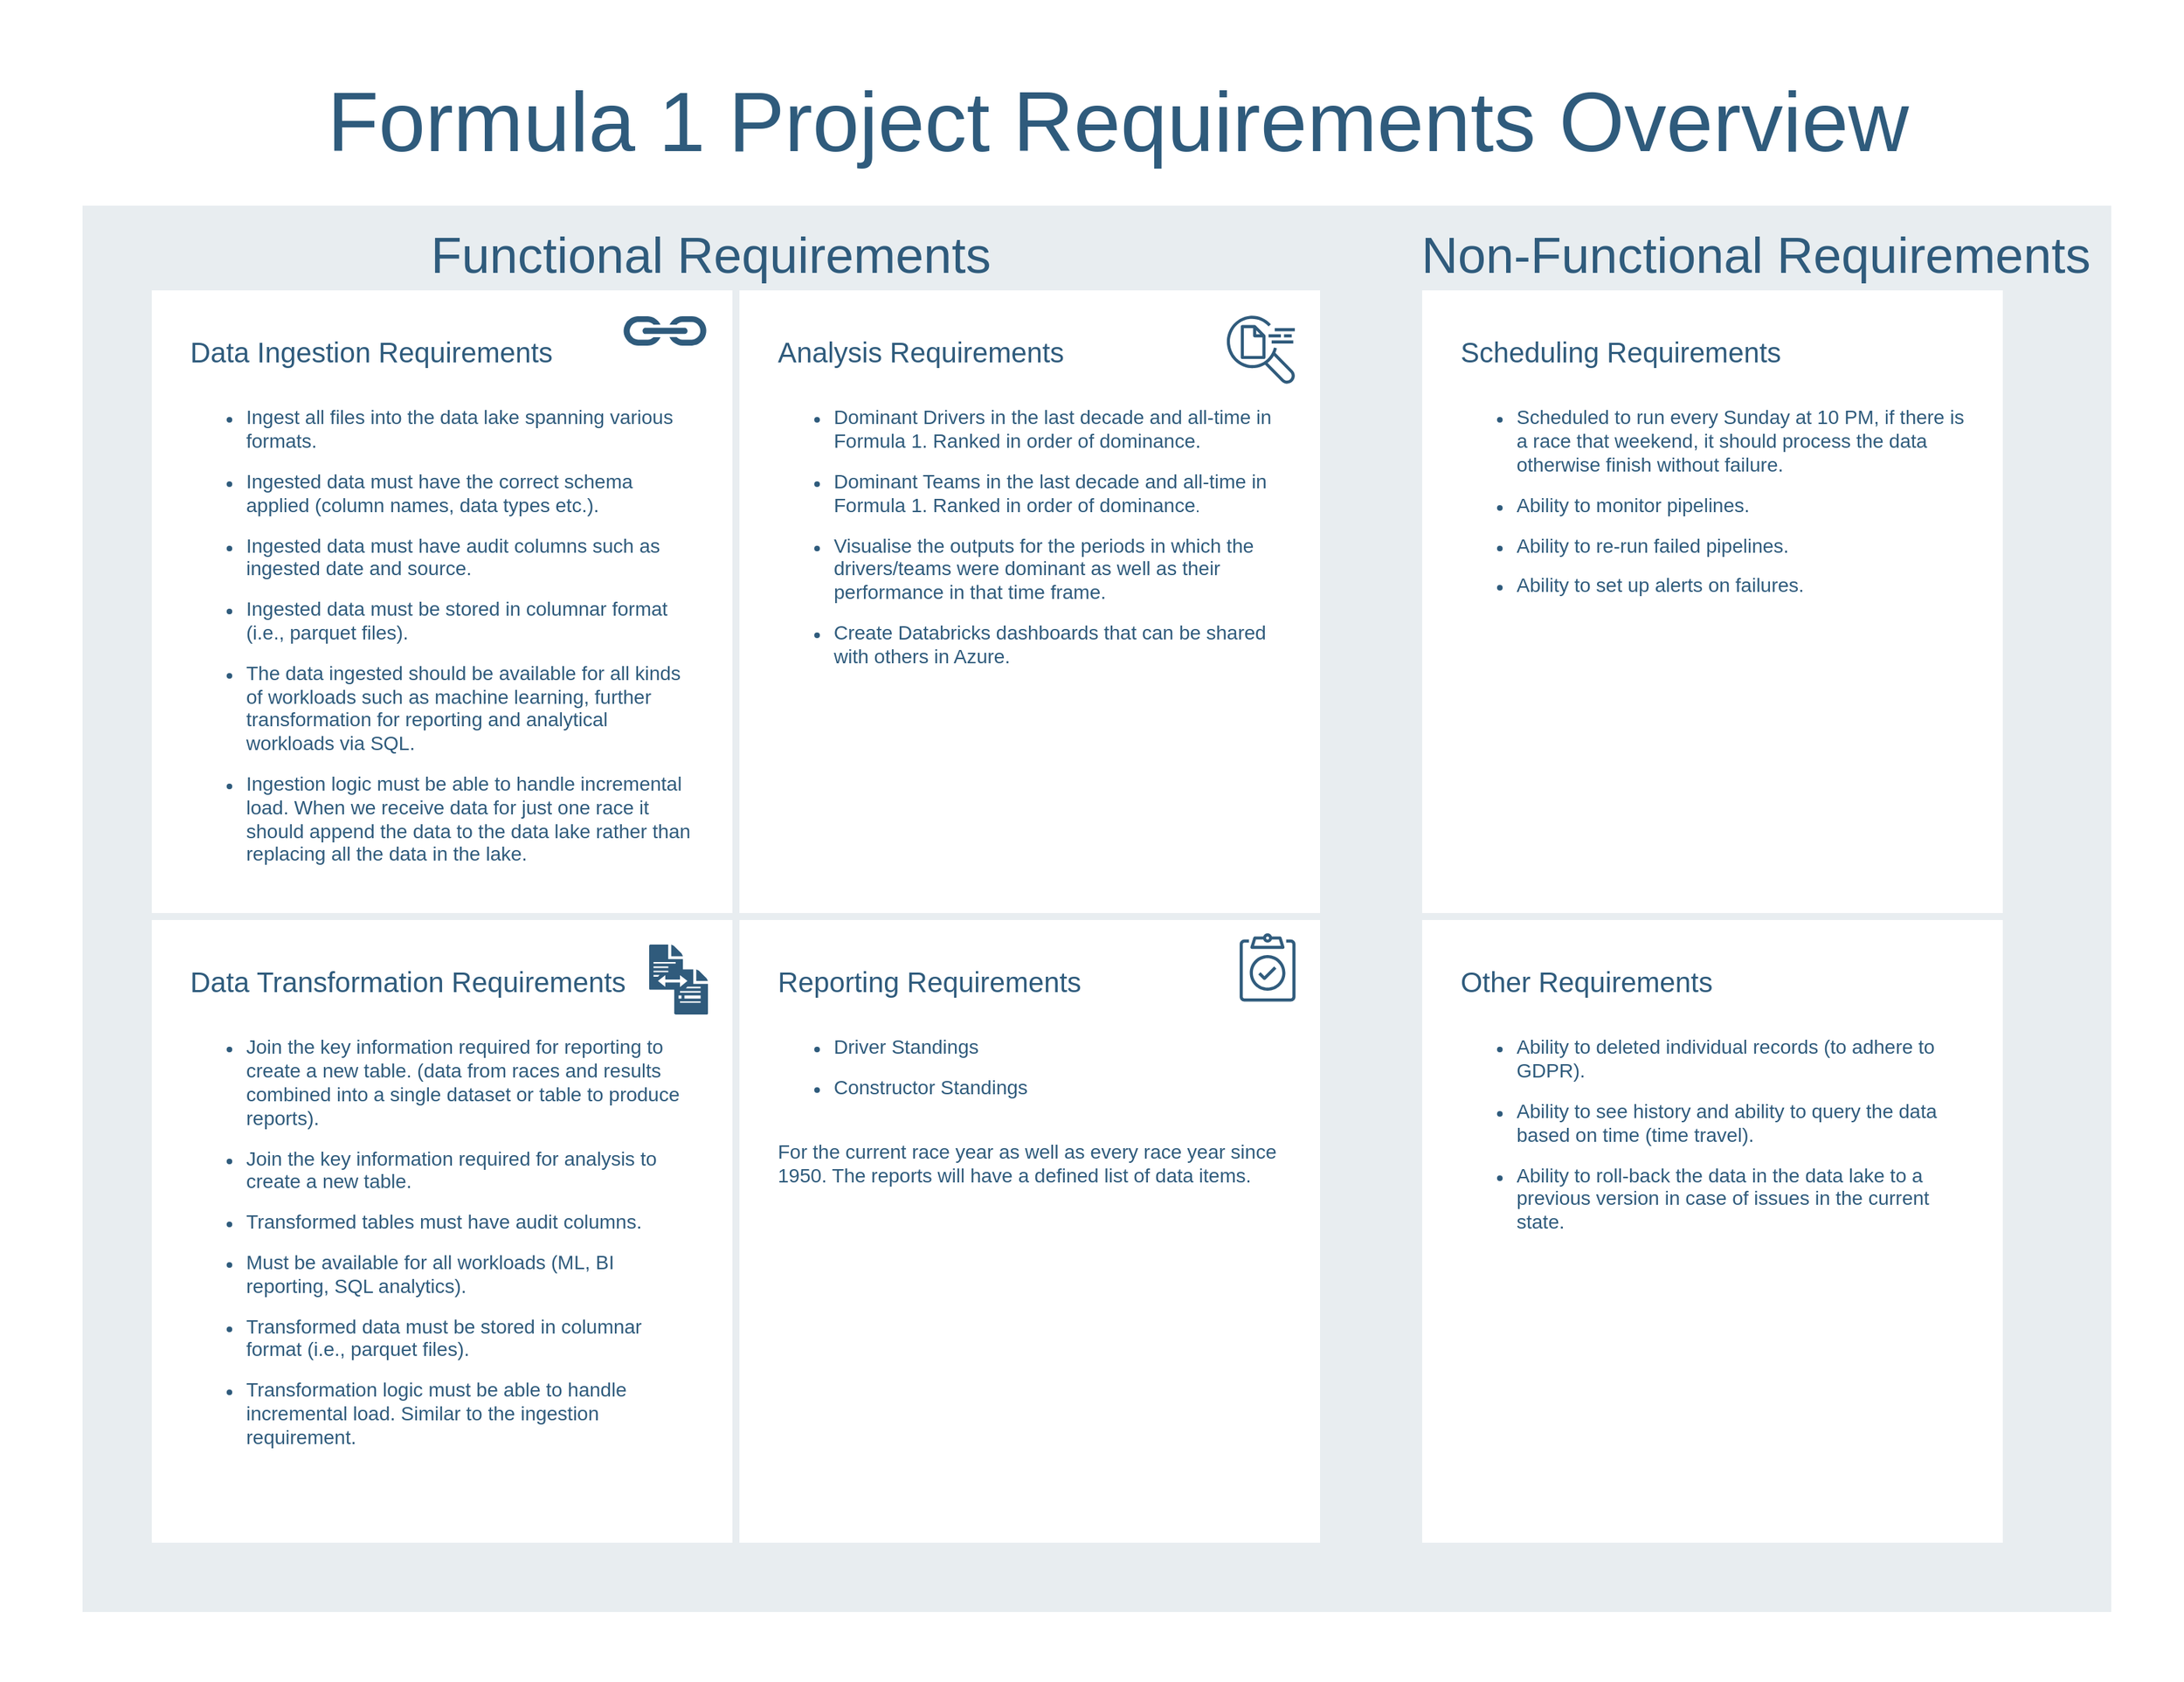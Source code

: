 <mxfile version="21.7.4" type="device">
  <diagram id="07fea595-8f29-1299-0266-81d95cde20df" name="Page-1">
    <mxGraphModel dx="4387" dy="1139" grid="0" gridSize="10" guides="1" tooltips="1" connect="1" arrows="1" fold="1" page="1" pageScale="1" pageWidth="1169" pageHeight="827" background="#ffffff" math="0" shadow="0">
      <root>
        <mxCell id="0" />
        <mxCell id="1" parent="0" />
        <mxCell id="JTahXnamlg6C21jzx0TI-747" value="" style="rounded=0;whiteSpace=wrap;html=1;shadow=0;labelBackgroundColor=none;strokeWidth=3;fontSize=60;align=left;strokeColor=none;" vertex="1" parent="1">
          <mxGeometry x="-2316" y="15" width="1560" height="1201" as="geometry" />
        </mxCell>
        <mxCell id="698" value="" style="rounded=0;whiteSpace=wrap;html=1;shadow=0;labelBackgroundColor=none;strokeColor=none;strokeWidth=3;fillColor=#e8edf0;fontSize=60;fontColor=#2F5B7C;align=left;" parent="1" vertex="1">
          <mxGeometry x="-2257" y="162" width="1450" height="1005" as="geometry" />
        </mxCell>
        <mxCell id="708" value="Formula 1 Project Requirements Overview" style="text;html=1;resizable=0;points=[];autosize=1;align=left;verticalAlign=top;spacingTop=-4;fontSize=60;fontColor=#2F5B7C;fillColor=#FFFFFF;" parent="1" vertex="1">
          <mxGeometry x="-2084" y="64" width="1148" height="78" as="geometry" />
        </mxCell>
        <mxCell id="JTahXnamlg6C21jzx0TI-730" value="&lt;font style=&quot;font-size: 36px;&quot;&gt;Functional Requirements&lt;/font&gt;" style="text;html=1;resizable=0;points=[];autosize=1;align=left;verticalAlign=top;spacingTop=-4;fontSize=60;fontColor=#2F5B7C;" vertex="1" parent="1">
          <mxGeometry x="-2010" y="151" width="420" height="80" as="geometry" />
        </mxCell>
        <mxCell id="JTahXnamlg6C21jzx0TI-732" value="" style="group" vertex="1" connectable="0" parent="1">
          <mxGeometry x="-1790" y="220" width="420" height="450" as="geometry" />
        </mxCell>
        <mxCell id="JTahXnamlg6C21jzx0TI-725" value="&lt;div&gt;&lt;font style=&quot;font-size: 20px;&quot;&gt;Analysis Requirements&lt;/font&gt;&lt;/div&gt;&lt;div&gt;&lt;br&gt;&lt;/div&gt;&lt;div&gt;&lt;ul&gt;&lt;li&gt;&lt;span style=&quot;font-size: 14px;&quot;&gt;Dominant Drivers in the last decade and all-time in Formula 1. Ranked in order of dominance.&lt;/span&gt;&lt;/li&gt;&lt;/ul&gt;&lt;ul&gt;&lt;li&gt;&lt;span style=&quot;font-size: 14px;&quot;&gt;Dominant Teams&amp;nbsp;&lt;/span&gt;&lt;font style=&quot;font-size: 14px;&quot;&gt;in the last decade and all-time in Formula 1. Ranked in order of dominance&lt;/font&gt;.&lt;/li&gt;&lt;/ul&gt;&lt;ul&gt;&lt;li&gt;&lt;span style=&quot;font-size: 14px;&quot;&gt;Visualise the outputs for the periods in which the drivers/teams were dominant as well as their performance in that time frame.&lt;/span&gt;&lt;/li&gt;&lt;/ul&gt;&lt;ul&gt;&lt;li&gt;&lt;span style=&quot;font-size: 14px;&quot;&gt;Create Databricks dashboards that can be shared with others in Azure.&lt;/span&gt;&lt;/li&gt;&lt;/ul&gt;&lt;/div&gt;" style="rounded=0;whiteSpace=wrap;html=1;shadow=0;labelBackgroundColor=none;strokeColor=#e8edf0;strokeWidth=5;fillColor=#ffffff;fontSize=12;fontColor=#2F5B7C;align=left;verticalAlign=top;spacing=30;" vertex="1" parent="JTahXnamlg6C21jzx0TI-732">
          <mxGeometry width="420" height="450" as="geometry" />
        </mxCell>
        <mxCell id="JTahXnamlg6C21jzx0TI-726" value="" style="sketch=0;outlineConnect=0;fontColor=#232F3E;gradientColor=none;fillColor=#305b7c;strokeColor=none;dashed=0;verticalLabelPosition=bottom;verticalAlign=top;align=center;html=1;fontSize=12;fontStyle=0;aspect=fixed;shape=mxgraph.aws4.datasync_discovery;hachureGap=4;jiggle=2;curveFitting=1;fontFamily=Architects Daughter;fontSource=https%3A%2F%2Ffonts.googleapis.com%2Fcss%3Ffamily%3DArchitects%2BDaughter;" vertex="1" parent="JTahXnamlg6C21jzx0TI-732">
          <mxGeometry x="350" y="20" width="50" height="49.36" as="geometry" />
        </mxCell>
        <mxCell id="JTahXnamlg6C21jzx0TI-733" value="" style="group" vertex="1" connectable="0" parent="1">
          <mxGeometry x="-2210" y="220" width="420" height="450" as="geometry" />
        </mxCell>
        <mxCell id="700" value="&lt;font style=&quot;font-size: 20px;&quot;&gt;Data Ingestion Requirements&lt;br&gt;&lt;/font&gt;&lt;font style=&quot;&quot;&gt;&lt;br style=&quot;font-size: 12px&quot;&gt;&lt;ul style=&quot;&quot;&gt;&lt;li style=&quot;&quot;&gt;&lt;font style=&quot;font-size: 14px;&quot;&gt;Ingest all files into the data lake spanning various formats.&lt;/font&gt;&lt;/li&gt;&lt;/ul&gt;&lt;ul style=&quot;&quot;&gt;&lt;li style=&quot;&quot;&gt;&lt;font style=&quot;font-size: 14px;&quot;&gt;Ingested data must have the correct schema applied (column names, data types etc.).&lt;/font&gt;&lt;/li&gt;&lt;/ul&gt;&lt;ul style=&quot;&quot;&gt;&lt;li style=&quot;&quot;&gt;&lt;font style=&quot;font-size: 14px;&quot;&gt;Ingested data must have audit columns such as ingested date and source.&lt;/font&gt;&lt;/li&gt;&lt;/ul&gt;&lt;ul style=&quot;&quot;&gt;&lt;li style=&quot;&quot;&gt;&lt;font style=&quot;font-size: 14px;&quot;&gt;Ingested data must be stored in columnar format (i.e., parquet files).&lt;/font&gt;&lt;/li&gt;&lt;/ul&gt;&lt;ul style=&quot;&quot;&gt;&lt;li style=&quot;&quot;&gt;&lt;font style=&quot;font-size: 14px;&quot;&gt;The data ingested should be available for all kinds of workloads such as machine learning, further transformation for reporting and analytical workloads via SQL.&lt;/font&gt;&lt;/li&gt;&lt;/ul&gt;&lt;ul style=&quot;&quot;&gt;&lt;li style=&quot;&quot;&gt;&lt;font style=&quot;font-size: 14px;&quot;&gt;Ingestion logic must be able to handle incremental load. When we receive data for just one race it should append the data to the data lake rather than replacing all the data in the lake.&amp;nbsp;&lt;/font&gt;&lt;/li&gt;&lt;/ul&gt;&lt;/font&gt;" style="rounded=0;whiteSpace=wrap;html=1;shadow=0;labelBackgroundColor=none;strokeColor=#e8edf0;strokeWidth=5;fillColor=#ffffff;fontSize=12;fontColor=#2F5B7C;align=left;verticalAlign=top;spacing=30;" parent="JTahXnamlg6C21jzx0TI-733" vertex="1">
          <mxGeometry width="420" height="450" as="geometry" />
        </mxCell>
        <mxCell id="719" value="" style="shadow=0;dashed=0;html=1;strokeColor=none;fillColor=#2F5B7C;labelPosition=center;verticalLabelPosition=bottom;verticalAlign=top;outlineConnect=0;shape=mxgraph.office.concepts.link;labelBackgroundColor=none;fontSize=10;fontColor=#000000;align=left;" parent="JTahXnamlg6C21jzx0TI-733" vertex="1">
          <mxGeometry x="339" y="21" width="61" height="21" as="geometry" />
        </mxCell>
        <mxCell id="JTahXnamlg6C21jzx0TI-734" value="" style="group" vertex="1" connectable="0" parent="1">
          <mxGeometry x="-2210" y="670" width="420" height="450" as="geometry" />
        </mxCell>
        <mxCell id="JTahXnamlg6C21jzx0TI-722" value="&lt;div&gt;&lt;font style=&quot;font-size: 20px;&quot;&gt;Data Transformation Requirements&lt;/font&gt;&lt;/div&gt;&lt;div&gt;&lt;br&gt;&lt;/div&gt;&lt;div&gt;&lt;ul&gt;&lt;li&gt;&lt;font style=&quot;font-size: 14px;&quot;&gt;Join the key information required for reporting to create a new table. (data from races and results combined into a single dataset or table to produce reports).&lt;/font&gt;&lt;/li&gt;&lt;/ul&gt;&lt;ul&gt;&lt;li&gt;&lt;font style=&quot;font-size: 14px;&quot;&gt;Join the key information required for analysis to create a new table.&lt;/font&gt;&lt;/li&gt;&lt;/ul&gt;&lt;ul&gt;&lt;li&gt;&lt;font style=&quot;font-size: 14px;&quot;&gt;Transformed tables must have audit columns.&lt;/font&gt;&lt;/li&gt;&lt;/ul&gt;&lt;ul&gt;&lt;li&gt;&lt;font style=&quot;font-size: 14px;&quot;&gt;Must be available for all workloads (ML, BI reporting, SQL analytics).&lt;/font&gt;&lt;/li&gt;&lt;/ul&gt;&lt;ul&gt;&lt;li&gt;&lt;font style=&quot;font-size: 14px;&quot;&gt;Transformed data must be stored in columnar format (i.e., parquet files).&lt;/font&gt;&lt;/li&gt;&lt;/ul&gt;&lt;ul&gt;&lt;li&gt;&lt;font style=&quot;font-size: 14px;&quot;&gt;Transformation logic must be able to handle incremental load. Similar to the ingestion requirement.&lt;/font&gt;&lt;/li&gt;&lt;/ul&gt;&lt;/div&gt;" style="rounded=0;whiteSpace=wrap;html=1;shadow=0;labelBackgroundColor=none;strokeColor=#e8edf0;strokeWidth=5;fillColor=#ffffff;fontSize=12;fontColor=#2F5B7C;align=left;verticalAlign=top;spacing=30;" vertex="1" parent="JTahXnamlg6C21jzx0TI-734">
          <mxGeometry width="420" height="450" as="geometry" />
        </mxCell>
        <mxCell id="JTahXnamlg6C21jzx0TI-728" value="" style="sketch=0;pointerEvents=1;shadow=0;dashed=0;html=1;strokeColor=none;labelPosition=center;verticalLabelPosition=bottom;verticalAlign=top;align=center;fillColor=#305b7c;shape=mxgraph.mscae.oms.track_changes;hachureGap=4;jiggle=2;curveFitting=1;fontFamily=Architects Daughter;fontSource=https%3A%2F%2Ffonts.googleapis.com%2Fcss%3Ffamily%3DArchitects%2BDaughter;fontSize=20;" vertex="1" parent="JTahXnamlg6C21jzx0TI-734">
          <mxGeometry x="358" y="20" width="42" height="50" as="geometry" />
        </mxCell>
        <mxCell id="JTahXnamlg6C21jzx0TI-736" value="" style="group" vertex="1" connectable="0" parent="1">
          <mxGeometry x="-1790" y="670" width="420" height="450" as="geometry" />
        </mxCell>
        <mxCell id="JTahXnamlg6C21jzx0TI-723" value="&lt;font style=&quot;font-size: 20px;&quot;&gt;Reporting Requirements&lt;br&gt;&lt;/font&gt;&lt;font style=&quot;&quot;&gt;&lt;br style=&quot;font-size: 12px&quot;&gt;&lt;ul style=&quot;&quot;&gt;&lt;li style=&quot;&quot;&gt;&lt;span style=&quot;font-size: 14px;&quot;&gt;Driver Standings&lt;/span&gt;&lt;/li&gt;&lt;/ul&gt;&lt;ul style=&quot;&quot;&gt;&lt;li style=&quot;&quot;&gt;&lt;span style=&quot;font-size: 14px;&quot;&gt;Constructor Standings&lt;/span&gt;&lt;/li&gt;&lt;/ul&gt;&lt;div&gt;&lt;span style=&quot;font-size: 14px;&quot;&gt;&lt;br&gt;&lt;/span&gt;&lt;/div&gt;&lt;div&gt;&lt;span style=&quot;font-size: 14px;&quot;&gt;For the current race year as well as every race year since 1950. The reports will have a defined list of data items.&lt;/span&gt;&lt;/div&gt;&lt;/font&gt;" style="rounded=0;whiteSpace=wrap;html=1;shadow=0;labelBackgroundColor=none;strokeColor=#e8edf0;strokeWidth=5;fillColor=#ffffff;fontSize=12;fontColor=#2F5B7C;align=left;verticalAlign=top;spacing=30;" vertex="1" parent="JTahXnamlg6C21jzx0TI-736">
          <mxGeometry width="420" height="450" as="geometry" />
        </mxCell>
        <mxCell id="JTahXnamlg6C21jzx0TI-724" value="" style="sketch=0;outlineConnect=0;fontColor=#232F3E;gradientColor=none;fillColor=#315c7d;strokeColor=none;dashed=0;verticalLabelPosition=bottom;verticalAlign=top;align=center;html=1;fontSize=12;fontStyle=0;aspect=fixed;pointerEvents=1;shape=mxgraph.aws4.backup_compliance_reporting;hachureGap=4;jiggle=2;curveFitting=1;fontFamily=Architects Daughter;fontSource=https%3A%2F%2Ffonts.googleapis.com%2Fcss%3Ffamily%3DArchitects%2BDaughter;" vertex="1" parent="JTahXnamlg6C21jzx0TI-736">
          <mxGeometry x="360" y="12" width="40" height="48.75" as="geometry" />
        </mxCell>
        <mxCell id="JTahXnamlg6C21jzx0TI-737" value="&lt;font style=&quot;font-size: 36px;&quot;&gt;Non-Functional Requirements&lt;/font&gt;" style="text;html=1;resizable=0;points=[];autosize=1;align=left;verticalAlign=top;spacingTop=-4;fontSize=60;fontColor=#2F5B7C;" vertex="1" parent="1">
          <mxGeometry x="-1302" y="151" width="496" height="78" as="geometry" />
        </mxCell>
        <mxCell id="JTahXnamlg6C21jzx0TI-738" value="" style="group;fillColor=default;" vertex="1" connectable="0" parent="1">
          <mxGeometry x="-1302" y="220" width="420" height="450" as="geometry" />
        </mxCell>
        <mxCell id="JTahXnamlg6C21jzx0TI-739" value="&lt;div&gt;&lt;font style=&quot;font-size: 20px;&quot;&gt;Scheduling Requirements&lt;/font&gt;&lt;/div&gt;&lt;div&gt;&lt;br&gt;&lt;/div&gt;&lt;div&gt;&lt;ul&gt;&lt;li&gt;&lt;span style=&quot;font-size: 14px;&quot;&gt;Scheduled to run every Sunday at 10 PM, if there is a race that weekend, it should process the data otherwise finish without failure.&lt;/span&gt;&lt;/li&gt;&lt;/ul&gt;&lt;ul&gt;&lt;li&gt;&lt;span style=&quot;font-size: 14px;&quot;&gt;Ability to monitor pipelines.&lt;/span&gt;&lt;/li&gt;&lt;/ul&gt;&lt;ul&gt;&lt;li&gt;&lt;span style=&quot;font-size: 14px;&quot;&gt;Ability to re-run failed pipelines.&lt;/span&gt;&lt;/li&gt;&lt;/ul&gt;&lt;ul&gt;&lt;li&gt;&lt;span style=&quot;font-size: 14px;&quot;&gt;Ability to set up alerts on failures.&lt;/span&gt;&lt;/li&gt;&lt;/ul&gt;&lt;/div&gt;" style="rounded=0;whiteSpace=wrap;html=1;shadow=0;labelBackgroundColor=none;strokeColor=#e8edf0;strokeWidth=5;fillColor=#ffffff;fontSize=12;fontColor=#2F5B7C;align=left;verticalAlign=top;spacing=30;" vertex="1" parent="JTahXnamlg6C21jzx0TI-738">
          <mxGeometry width="420" height="450" as="geometry" />
        </mxCell>
        <mxCell id="JTahXnamlg6C21jzx0TI-742" value="" style="shape=image;html=1;verticalAlign=top;verticalLabelPosition=bottom;labelBackgroundColor=#ffffff;imageAspect=0;aspect=fixed;image=https://cdn4.iconfinder.com/data/icons/evil-icons-user-interface/64/clock-128.png;sketch=1;hachureGap=4;jiggle=2;curveFitting=1;fontFamily=Architects Daughter;fontSource=https%3A%2F%2Ffonts.googleapis.com%2Fcss%3Ffamily%3DArchitects%2BDaughter;fontSize=20;imageBackground=none;" vertex="1" parent="JTahXnamlg6C21jzx0TI-738">
          <mxGeometry x="354" y="17" width="51" height="51" as="geometry" />
        </mxCell>
        <mxCell id="JTahXnamlg6C21jzx0TI-743" style="edgeStyle=orthogonalEdgeStyle;rounded=0;sketch=1;hachureGap=4;jiggle=2;curveFitting=1;orthogonalLoop=1;jettySize=auto;html=1;exitX=0.5;exitY=1;exitDx=0;exitDy=0;fontFamily=Architects Daughter;fontSource=https%3A%2F%2Ffonts.googleapis.com%2Fcss%3Ffamily%3DArchitects%2BDaughter;fontSize=16;" edge="1" parent="1" source="698" target="698">
          <mxGeometry relative="1" as="geometry" />
        </mxCell>
        <mxCell id="JTahXnamlg6C21jzx0TI-744" value="" style="group;fillColor=default;" vertex="1" connectable="0" parent="1">
          <mxGeometry x="-1302" y="670" width="420" height="450" as="geometry" />
        </mxCell>
        <mxCell id="JTahXnamlg6C21jzx0TI-745" value="&lt;div&gt;&lt;font style=&quot;font-size: 20px;&quot;&gt;Other Requirements&lt;/font&gt;&lt;/div&gt;&lt;div&gt;&lt;br&gt;&lt;/div&gt;&lt;div&gt;&lt;ul&gt;&lt;li&gt;&lt;span style=&quot;font-size: 14px;&quot;&gt;Ability to deleted individual records (to adhere to GDPR).&lt;/span&gt;&lt;/li&gt;&lt;/ul&gt;&lt;ul&gt;&lt;li&gt;&lt;span style=&quot;font-size: 14px;&quot;&gt;Ability to see history and ability to query the data based on time (time travel).&lt;/span&gt;&lt;/li&gt;&lt;/ul&gt;&lt;ul&gt;&lt;li&gt;&lt;span style=&quot;font-size: 14px;&quot;&gt;Ability to roll-back the data in the data lake to a previous version in case of issues in the current state.&lt;/span&gt;&lt;/li&gt;&lt;/ul&gt;&lt;/div&gt;" style="rounded=0;whiteSpace=wrap;html=1;shadow=0;labelBackgroundColor=none;strokeColor=#e8edf0;strokeWidth=5;fillColor=#ffffff;fontSize=12;fontColor=#2F5B7C;align=left;verticalAlign=top;spacing=30;" vertex="1" parent="JTahXnamlg6C21jzx0TI-744">
          <mxGeometry width="420" height="450" as="geometry" />
        </mxCell>
      </root>
    </mxGraphModel>
  </diagram>
</mxfile>
